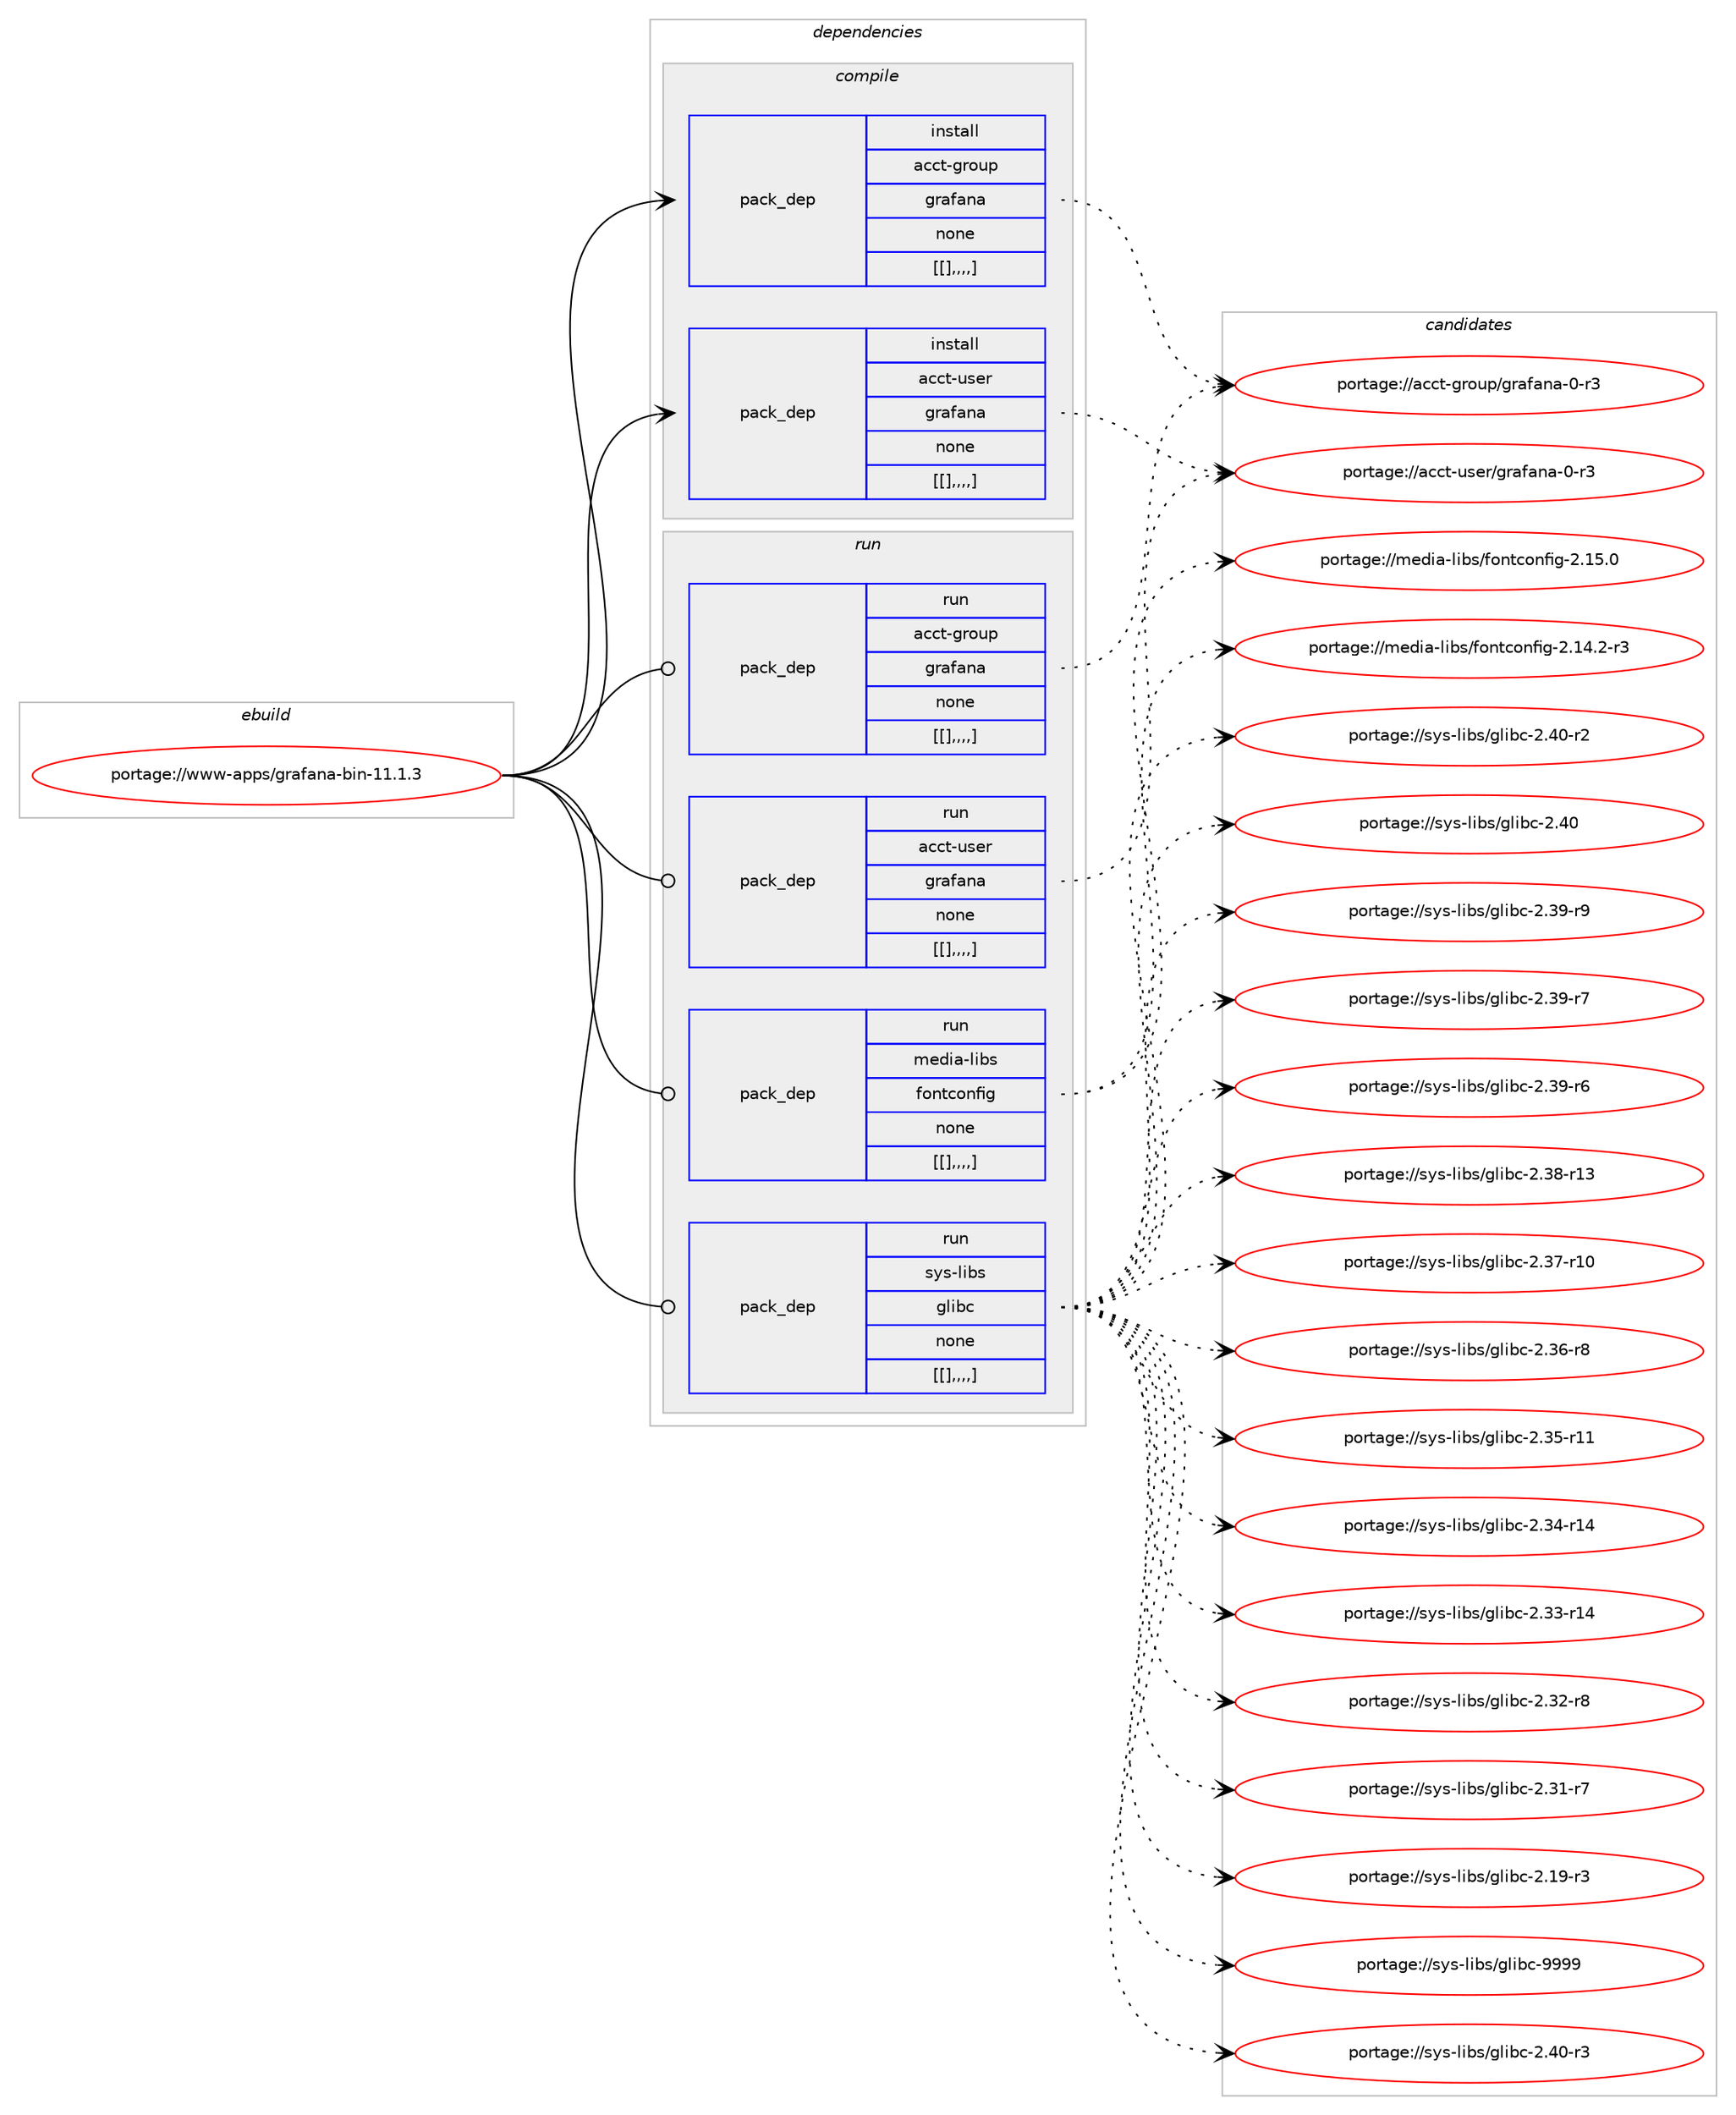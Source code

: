 digraph prolog {

# *************
# Graph options
# *************

newrank=true;
concentrate=true;
compound=true;
graph [rankdir=LR,fontname=Helvetica,fontsize=10,ranksep=1.5];#, ranksep=2.5, nodesep=0.2];
edge  [arrowhead=vee];
node  [fontname=Helvetica,fontsize=10];

# **********
# The ebuild
# **********

subgraph cluster_leftcol {
color=gray;
label=<<i>ebuild</i>>;
id [label="portage://www-apps/grafana-bin-11.1.3", color=red, width=4, href="../www-apps/grafana-bin-11.1.3.svg"];
}

# ****************
# The dependencies
# ****************

subgraph cluster_midcol {
color=gray;
label=<<i>dependencies</i>>;
subgraph cluster_compile {
fillcolor="#eeeeee";
style=filled;
label=<<i>compile</i>>;
subgraph pack337570 {
dependency464593 [label=<<TABLE BORDER="0" CELLBORDER="1" CELLSPACING="0" CELLPADDING="4" WIDTH="220"><TR><TD ROWSPAN="6" CELLPADDING="30">pack_dep</TD></TR><TR><TD WIDTH="110">install</TD></TR><TR><TD>acct-group</TD></TR><TR><TD>grafana</TD></TR><TR><TD>none</TD></TR><TR><TD>[[],,,,]</TD></TR></TABLE>>, shape=none, color=blue];
}
id:e -> dependency464593:w [weight=20,style="solid",arrowhead="vee"];
subgraph pack337571 {
dependency464594 [label=<<TABLE BORDER="0" CELLBORDER="1" CELLSPACING="0" CELLPADDING="4" WIDTH="220"><TR><TD ROWSPAN="6" CELLPADDING="30">pack_dep</TD></TR><TR><TD WIDTH="110">install</TD></TR><TR><TD>acct-user</TD></TR><TR><TD>grafana</TD></TR><TR><TD>none</TD></TR><TR><TD>[[],,,,]</TD></TR></TABLE>>, shape=none, color=blue];
}
id:e -> dependency464594:w [weight=20,style="solid",arrowhead="vee"];
}
subgraph cluster_compileandrun {
fillcolor="#eeeeee";
style=filled;
label=<<i>compile and run</i>>;
}
subgraph cluster_run {
fillcolor="#eeeeee";
style=filled;
label=<<i>run</i>>;
subgraph pack337572 {
dependency464595 [label=<<TABLE BORDER="0" CELLBORDER="1" CELLSPACING="0" CELLPADDING="4" WIDTH="220"><TR><TD ROWSPAN="6" CELLPADDING="30">pack_dep</TD></TR><TR><TD WIDTH="110">run</TD></TR><TR><TD>acct-group</TD></TR><TR><TD>grafana</TD></TR><TR><TD>none</TD></TR><TR><TD>[[],,,,]</TD></TR></TABLE>>, shape=none, color=blue];
}
id:e -> dependency464595:w [weight=20,style="solid",arrowhead="odot"];
subgraph pack337573 {
dependency464596 [label=<<TABLE BORDER="0" CELLBORDER="1" CELLSPACING="0" CELLPADDING="4" WIDTH="220"><TR><TD ROWSPAN="6" CELLPADDING="30">pack_dep</TD></TR><TR><TD WIDTH="110">run</TD></TR><TR><TD>acct-user</TD></TR><TR><TD>grafana</TD></TR><TR><TD>none</TD></TR><TR><TD>[[],,,,]</TD></TR></TABLE>>, shape=none, color=blue];
}
id:e -> dependency464596:w [weight=20,style="solid",arrowhead="odot"];
subgraph pack337574 {
dependency464597 [label=<<TABLE BORDER="0" CELLBORDER="1" CELLSPACING="0" CELLPADDING="4" WIDTH="220"><TR><TD ROWSPAN="6" CELLPADDING="30">pack_dep</TD></TR><TR><TD WIDTH="110">run</TD></TR><TR><TD>media-libs</TD></TR><TR><TD>fontconfig</TD></TR><TR><TD>none</TD></TR><TR><TD>[[],,,,]</TD></TR></TABLE>>, shape=none, color=blue];
}
id:e -> dependency464597:w [weight=20,style="solid",arrowhead="odot"];
subgraph pack337575 {
dependency464598 [label=<<TABLE BORDER="0" CELLBORDER="1" CELLSPACING="0" CELLPADDING="4" WIDTH="220"><TR><TD ROWSPAN="6" CELLPADDING="30">pack_dep</TD></TR><TR><TD WIDTH="110">run</TD></TR><TR><TD>sys-libs</TD></TR><TR><TD>glibc</TD></TR><TR><TD>none</TD></TR><TR><TD>[[],,,,]</TD></TR></TABLE>>, shape=none, color=blue];
}
id:e -> dependency464598:w [weight=20,style="solid",arrowhead="odot"];
}
}

# **************
# The candidates
# **************

subgraph cluster_choices {
rank=same;
color=gray;
label=<<i>candidates</i>>;

subgraph choice337570 {
color=black;
nodesep=1;
choice979999116451031141111171124710311497102971109745484511451 [label="portage://acct-group/grafana-0-r3", color=red, width=4,href="../acct-group/grafana-0-r3.svg"];
dependency464593:e -> choice979999116451031141111171124710311497102971109745484511451:w [style=dotted,weight="100"];
}
subgraph choice337571 {
color=black;
nodesep=1;
choice979999116451171151011144710311497102971109745484511451 [label="portage://acct-user/grafana-0-r3", color=red, width=4,href="../acct-user/grafana-0-r3.svg"];
dependency464594:e -> choice979999116451171151011144710311497102971109745484511451:w [style=dotted,weight="100"];
}
subgraph choice337572 {
color=black;
nodesep=1;
choice979999116451031141111171124710311497102971109745484511451 [label="portage://acct-group/grafana-0-r3", color=red, width=4,href="../acct-group/grafana-0-r3.svg"];
dependency464595:e -> choice979999116451031141111171124710311497102971109745484511451:w [style=dotted,weight="100"];
}
subgraph choice337573 {
color=black;
nodesep=1;
choice979999116451171151011144710311497102971109745484511451 [label="portage://acct-user/grafana-0-r3", color=red, width=4,href="../acct-user/grafana-0-r3.svg"];
dependency464596:e -> choice979999116451171151011144710311497102971109745484511451:w [style=dotted,weight="100"];
}
subgraph choice337574 {
color=black;
nodesep=1;
choice109101100105974510810598115471021111101169911111010210510345504649534648 [label="portage://media-libs/fontconfig-2.15.0", color=red, width=4,href="../media-libs/fontconfig-2.15.0.svg"];
choice1091011001059745108105981154710211111011699111110102105103455046495246504511451 [label="portage://media-libs/fontconfig-2.14.2-r3", color=red, width=4,href="../media-libs/fontconfig-2.14.2-r3.svg"];
dependency464597:e -> choice109101100105974510810598115471021111101169911111010210510345504649534648:w [style=dotted,weight="100"];
dependency464597:e -> choice1091011001059745108105981154710211111011699111110102105103455046495246504511451:w [style=dotted,weight="100"];
}
subgraph choice337575 {
color=black;
nodesep=1;
choice11512111545108105981154710310810598994557575757 [label="portage://sys-libs/glibc-9999", color=red, width=4,href="../sys-libs/glibc-9999.svg"];
choice115121115451081059811547103108105989945504652484511451 [label="portage://sys-libs/glibc-2.40-r3", color=red, width=4,href="../sys-libs/glibc-2.40-r3.svg"];
choice115121115451081059811547103108105989945504652484511450 [label="portage://sys-libs/glibc-2.40-r2", color=red, width=4,href="../sys-libs/glibc-2.40-r2.svg"];
choice11512111545108105981154710310810598994550465248 [label="portage://sys-libs/glibc-2.40", color=red, width=4,href="../sys-libs/glibc-2.40.svg"];
choice115121115451081059811547103108105989945504651574511457 [label="portage://sys-libs/glibc-2.39-r9", color=red, width=4,href="../sys-libs/glibc-2.39-r9.svg"];
choice115121115451081059811547103108105989945504651574511455 [label="portage://sys-libs/glibc-2.39-r7", color=red, width=4,href="../sys-libs/glibc-2.39-r7.svg"];
choice115121115451081059811547103108105989945504651574511454 [label="portage://sys-libs/glibc-2.39-r6", color=red, width=4,href="../sys-libs/glibc-2.39-r6.svg"];
choice11512111545108105981154710310810598994550465156451144951 [label="portage://sys-libs/glibc-2.38-r13", color=red, width=4,href="../sys-libs/glibc-2.38-r13.svg"];
choice11512111545108105981154710310810598994550465155451144948 [label="portage://sys-libs/glibc-2.37-r10", color=red, width=4,href="../sys-libs/glibc-2.37-r10.svg"];
choice115121115451081059811547103108105989945504651544511456 [label="portage://sys-libs/glibc-2.36-r8", color=red, width=4,href="../sys-libs/glibc-2.36-r8.svg"];
choice11512111545108105981154710310810598994550465153451144949 [label="portage://sys-libs/glibc-2.35-r11", color=red, width=4,href="../sys-libs/glibc-2.35-r11.svg"];
choice11512111545108105981154710310810598994550465152451144952 [label="portage://sys-libs/glibc-2.34-r14", color=red, width=4,href="../sys-libs/glibc-2.34-r14.svg"];
choice11512111545108105981154710310810598994550465151451144952 [label="portage://sys-libs/glibc-2.33-r14", color=red, width=4,href="../sys-libs/glibc-2.33-r14.svg"];
choice115121115451081059811547103108105989945504651504511456 [label="portage://sys-libs/glibc-2.32-r8", color=red, width=4,href="../sys-libs/glibc-2.32-r8.svg"];
choice115121115451081059811547103108105989945504651494511455 [label="portage://sys-libs/glibc-2.31-r7", color=red, width=4,href="../sys-libs/glibc-2.31-r7.svg"];
choice115121115451081059811547103108105989945504649574511451 [label="portage://sys-libs/glibc-2.19-r3", color=red, width=4,href="../sys-libs/glibc-2.19-r3.svg"];
dependency464598:e -> choice11512111545108105981154710310810598994557575757:w [style=dotted,weight="100"];
dependency464598:e -> choice115121115451081059811547103108105989945504652484511451:w [style=dotted,weight="100"];
dependency464598:e -> choice115121115451081059811547103108105989945504652484511450:w [style=dotted,weight="100"];
dependency464598:e -> choice11512111545108105981154710310810598994550465248:w [style=dotted,weight="100"];
dependency464598:e -> choice115121115451081059811547103108105989945504651574511457:w [style=dotted,weight="100"];
dependency464598:e -> choice115121115451081059811547103108105989945504651574511455:w [style=dotted,weight="100"];
dependency464598:e -> choice115121115451081059811547103108105989945504651574511454:w [style=dotted,weight="100"];
dependency464598:e -> choice11512111545108105981154710310810598994550465156451144951:w [style=dotted,weight="100"];
dependency464598:e -> choice11512111545108105981154710310810598994550465155451144948:w [style=dotted,weight="100"];
dependency464598:e -> choice115121115451081059811547103108105989945504651544511456:w [style=dotted,weight="100"];
dependency464598:e -> choice11512111545108105981154710310810598994550465153451144949:w [style=dotted,weight="100"];
dependency464598:e -> choice11512111545108105981154710310810598994550465152451144952:w [style=dotted,weight="100"];
dependency464598:e -> choice11512111545108105981154710310810598994550465151451144952:w [style=dotted,weight="100"];
dependency464598:e -> choice115121115451081059811547103108105989945504651504511456:w [style=dotted,weight="100"];
dependency464598:e -> choice115121115451081059811547103108105989945504651494511455:w [style=dotted,weight="100"];
dependency464598:e -> choice115121115451081059811547103108105989945504649574511451:w [style=dotted,weight="100"];
}
}

}
